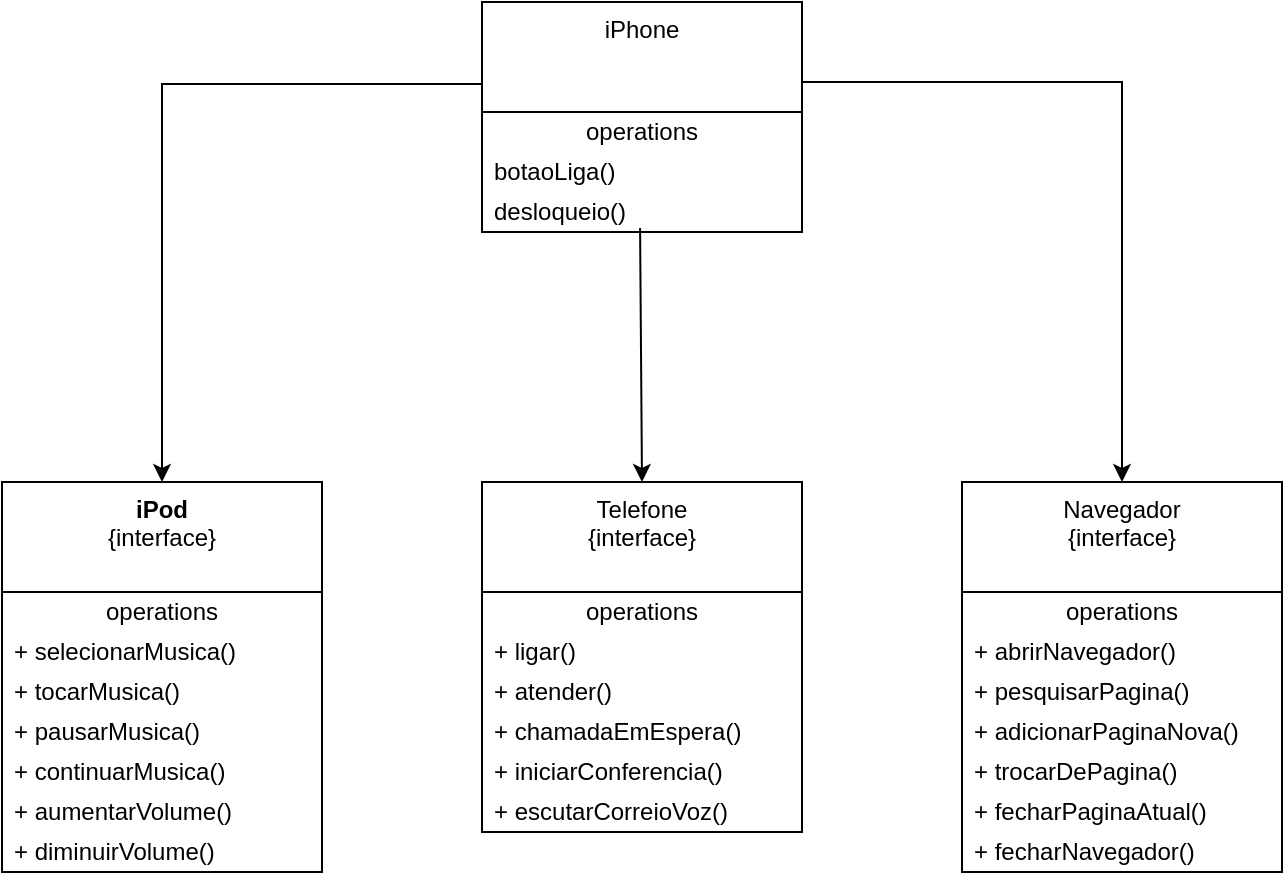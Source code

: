 <mxfile version="21.7.0" type="device">
  <diagram name="Página-1" id="AXGAwPJ8svFsV3ABWL1C">
    <mxGraphModel dx="1114" dy="578" grid="1" gridSize="10" guides="1" tooltips="1" connect="1" arrows="1" fold="1" page="1" pageScale="1" pageWidth="827" pageHeight="1169" math="0" shadow="0">
      <root>
        <mxCell id="0" />
        <mxCell id="1" parent="0" />
        <mxCell id="0oOH6IH1zouVjZTkhObJ-1" value="iPhone" style="swimlane;fontStyle=0;align=center;verticalAlign=top;childLayout=stackLayout;horizontal=1;startSize=55;horizontalStack=0;resizeParent=1;resizeParentMax=0;resizeLast=0;collapsible=0;marginBottom=0;html=1;whiteSpace=wrap;" vertex="1" parent="1">
          <mxGeometry x="320" y="320" width="160" height="115" as="geometry" />
        </mxCell>
        <mxCell id="0oOH6IH1zouVjZTkhObJ-7" value="operations" style="text;html=1;strokeColor=none;fillColor=none;align=center;verticalAlign=middle;spacingLeft=4;spacingRight=4;overflow=hidden;rotatable=0;points=[[0,0.5],[1,0.5]];portConstraint=eastwest;whiteSpace=wrap;" vertex="1" parent="0oOH6IH1zouVjZTkhObJ-1">
          <mxGeometry y="55" width="160" height="20" as="geometry" />
        </mxCell>
        <mxCell id="0oOH6IH1zouVjZTkhObJ-8" value="botaoLiga()" style="text;html=1;strokeColor=none;fillColor=none;align=left;verticalAlign=middle;spacingLeft=4;spacingRight=4;overflow=hidden;rotatable=0;points=[[0,0.5],[1,0.5]];portConstraint=eastwest;whiteSpace=wrap;" vertex="1" parent="0oOH6IH1zouVjZTkhObJ-1">
          <mxGeometry y="75" width="160" height="20" as="geometry" />
        </mxCell>
        <mxCell id="0oOH6IH1zouVjZTkhObJ-28" value="desloqueio()" style="text;html=1;strokeColor=none;fillColor=none;align=left;verticalAlign=middle;spacingLeft=4;spacingRight=4;overflow=hidden;rotatable=0;points=[[0,0.5],[1,0.5]];portConstraint=eastwest;whiteSpace=wrap;" vertex="1" parent="0oOH6IH1zouVjZTkhObJ-1">
          <mxGeometry y="95" width="160" height="20" as="geometry" />
        </mxCell>
        <mxCell id="0oOH6IH1zouVjZTkhObJ-17" value="Telefone&lt;br&gt;{interface}" style="swimlane;fontStyle=0;align=center;verticalAlign=top;childLayout=stackLayout;horizontal=1;startSize=55;horizontalStack=0;resizeParent=1;resizeParentMax=0;resizeLast=0;collapsible=0;marginBottom=0;html=1;whiteSpace=wrap;" vertex="1" parent="1">
          <mxGeometry x="320" y="560" width="160" height="175" as="geometry" />
        </mxCell>
        <mxCell id="0oOH6IH1zouVjZTkhObJ-23" value="operations" style="text;html=1;strokeColor=none;fillColor=none;align=center;verticalAlign=middle;spacingLeft=4;spacingRight=4;overflow=hidden;rotatable=0;points=[[0,0.5],[1,0.5]];portConstraint=eastwest;whiteSpace=wrap;" vertex="1" parent="0oOH6IH1zouVjZTkhObJ-17">
          <mxGeometry y="55" width="160" height="20" as="geometry" />
        </mxCell>
        <mxCell id="0oOH6IH1zouVjZTkhObJ-24" value="+ ligar()" style="text;html=1;strokeColor=none;fillColor=none;align=left;verticalAlign=middle;spacingLeft=4;spacingRight=4;overflow=hidden;rotatable=0;points=[[0,0.5],[1,0.5]];portConstraint=eastwest;whiteSpace=wrap;" vertex="1" parent="0oOH6IH1zouVjZTkhObJ-17">
          <mxGeometry y="75" width="160" height="20" as="geometry" />
        </mxCell>
        <mxCell id="0oOH6IH1zouVjZTkhObJ-25" value="+ atender()" style="text;html=1;strokeColor=none;fillColor=none;align=left;verticalAlign=middle;spacingLeft=4;spacingRight=4;overflow=hidden;rotatable=0;points=[[0,0.5],[1,0.5]];portConstraint=eastwest;whiteSpace=wrap;" vertex="1" parent="0oOH6IH1zouVjZTkhObJ-17">
          <mxGeometry y="95" width="160" height="20" as="geometry" />
        </mxCell>
        <mxCell id="0oOH6IH1zouVjZTkhObJ-51" value="+ chamadaEmEspera()" style="text;html=1;strokeColor=none;fillColor=none;align=left;verticalAlign=middle;spacingLeft=4;spacingRight=4;overflow=hidden;rotatable=0;points=[[0,0.5],[1,0.5]];portConstraint=eastwest;whiteSpace=wrap;" vertex="1" parent="0oOH6IH1zouVjZTkhObJ-17">
          <mxGeometry y="115" width="160" height="20" as="geometry" />
        </mxCell>
        <mxCell id="0oOH6IH1zouVjZTkhObJ-52" value="+ iniciarConferencia()" style="text;html=1;strokeColor=none;fillColor=none;align=left;verticalAlign=middle;spacingLeft=4;spacingRight=4;overflow=hidden;rotatable=0;points=[[0,0.5],[1,0.5]];portConstraint=eastwest;whiteSpace=wrap;" vertex="1" parent="0oOH6IH1zouVjZTkhObJ-17">
          <mxGeometry y="135" width="160" height="20" as="geometry" />
        </mxCell>
        <mxCell id="0oOH6IH1zouVjZTkhObJ-26" value="+ escutarCorreioVoz()" style="text;html=1;strokeColor=none;fillColor=none;align=left;verticalAlign=middle;spacingLeft=4;spacingRight=4;overflow=hidden;rotatable=0;points=[[0,0.5],[1,0.5]];portConstraint=eastwest;whiteSpace=wrap;" vertex="1" parent="0oOH6IH1zouVjZTkhObJ-17">
          <mxGeometry y="155" width="160" height="20" as="geometry" />
        </mxCell>
        <mxCell id="0oOH6IH1zouVjZTkhObJ-29" value="&lt;b&gt;iPod&lt;br&gt;&lt;/b&gt;{interface}&lt;b&gt;&lt;br&gt;&lt;/b&gt;" style="swimlane;fontStyle=0;align=center;verticalAlign=top;childLayout=stackLayout;horizontal=1;startSize=55;horizontalStack=0;resizeParent=1;resizeParentMax=0;resizeLast=0;collapsible=0;marginBottom=0;html=1;whiteSpace=wrap;" vertex="1" parent="1">
          <mxGeometry x="80" y="560" width="160" height="195" as="geometry" />
        </mxCell>
        <mxCell id="0oOH6IH1zouVjZTkhObJ-35" value="operations" style="text;html=1;strokeColor=none;fillColor=none;align=center;verticalAlign=middle;spacingLeft=4;spacingRight=4;overflow=hidden;rotatable=0;points=[[0,0.5],[1,0.5]];portConstraint=eastwest;whiteSpace=wrap;" vertex="1" parent="0oOH6IH1zouVjZTkhObJ-29">
          <mxGeometry y="55" width="160" height="20" as="geometry" />
        </mxCell>
        <mxCell id="0oOH6IH1zouVjZTkhObJ-36" value="+ selecionarMusica()" style="text;html=1;strokeColor=none;fillColor=none;align=left;verticalAlign=middle;spacingLeft=4;spacingRight=4;overflow=hidden;rotatable=0;points=[[0,0.5],[1,0.5]];portConstraint=eastwest;whiteSpace=wrap;" vertex="1" parent="0oOH6IH1zouVjZTkhObJ-29">
          <mxGeometry y="75" width="160" height="20" as="geometry" />
        </mxCell>
        <mxCell id="0oOH6IH1zouVjZTkhObJ-37" value="+ tocarMusica()" style="text;html=1;strokeColor=none;fillColor=none;align=left;verticalAlign=middle;spacingLeft=4;spacingRight=4;overflow=hidden;rotatable=0;points=[[0,0.5],[1,0.5]];portConstraint=eastwest;whiteSpace=wrap;" vertex="1" parent="0oOH6IH1zouVjZTkhObJ-29">
          <mxGeometry y="95" width="160" height="20" as="geometry" />
        </mxCell>
        <mxCell id="0oOH6IH1zouVjZTkhObJ-38" value="+ pausarMusica()" style="text;html=1;strokeColor=none;fillColor=none;align=left;verticalAlign=middle;spacingLeft=4;spacingRight=4;overflow=hidden;rotatable=0;points=[[0,0.5],[1,0.5]];portConstraint=eastwest;whiteSpace=wrap;" vertex="1" parent="0oOH6IH1zouVjZTkhObJ-29">
          <mxGeometry y="115" width="160" height="20" as="geometry" />
        </mxCell>
        <mxCell id="0oOH6IH1zouVjZTkhObJ-48" value="+ continuarMusica()" style="text;html=1;strokeColor=none;fillColor=none;align=left;verticalAlign=middle;spacingLeft=4;spacingRight=4;overflow=hidden;rotatable=0;points=[[0,0.5],[1,0.5]];portConstraint=eastwest;whiteSpace=wrap;" vertex="1" parent="0oOH6IH1zouVjZTkhObJ-29">
          <mxGeometry y="135" width="160" height="20" as="geometry" />
        </mxCell>
        <mxCell id="0oOH6IH1zouVjZTkhObJ-49" value="+ aumentarVolume()" style="text;html=1;strokeColor=none;fillColor=none;align=left;verticalAlign=middle;spacingLeft=4;spacingRight=4;overflow=hidden;rotatable=0;points=[[0,0.5],[1,0.5]];portConstraint=eastwest;whiteSpace=wrap;" vertex="1" parent="0oOH6IH1zouVjZTkhObJ-29">
          <mxGeometry y="155" width="160" height="20" as="geometry" />
        </mxCell>
        <mxCell id="0oOH6IH1zouVjZTkhObJ-50" value="+ diminuirVolume()" style="text;html=1;strokeColor=none;fillColor=none;align=left;verticalAlign=middle;spacingLeft=4;spacingRight=4;overflow=hidden;rotatable=0;points=[[0,0.5],[1,0.5]];portConstraint=eastwest;whiteSpace=wrap;" vertex="1" parent="0oOH6IH1zouVjZTkhObJ-29">
          <mxGeometry y="175" width="160" height="20" as="geometry" />
        </mxCell>
        <mxCell id="0oOH6IH1zouVjZTkhObJ-39" value="Navegador&lt;br&gt;{interface}" style="swimlane;fontStyle=0;align=center;verticalAlign=top;childLayout=stackLayout;horizontal=1;startSize=55;horizontalStack=0;resizeParent=1;resizeParentMax=0;resizeLast=0;collapsible=0;marginBottom=0;html=1;whiteSpace=wrap;" vertex="1" parent="1">
          <mxGeometry x="560" y="560" width="160" height="195" as="geometry" />
        </mxCell>
        <mxCell id="0oOH6IH1zouVjZTkhObJ-45" value="operations" style="text;html=1;strokeColor=none;fillColor=none;align=center;verticalAlign=middle;spacingLeft=4;spacingRight=4;overflow=hidden;rotatable=0;points=[[0,0.5],[1,0.5]];portConstraint=eastwest;whiteSpace=wrap;" vertex="1" parent="0oOH6IH1zouVjZTkhObJ-39">
          <mxGeometry y="55" width="160" height="20" as="geometry" />
        </mxCell>
        <mxCell id="0oOH6IH1zouVjZTkhObJ-57" value="+ abrirNavegador()" style="text;html=1;strokeColor=none;fillColor=none;align=left;verticalAlign=middle;spacingLeft=4;spacingRight=4;overflow=hidden;rotatable=0;points=[[0,0.5],[1,0.5]];portConstraint=eastwest;whiteSpace=wrap;" vertex="1" parent="0oOH6IH1zouVjZTkhObJ-39">
          <mxGeometry y="75" width="160" height="20" as="geometry" />
        </mxCell>
        <mxCell id="0oOH6IH1zouVjZTkhObJ-46" value="+ pesquisarPagina()" style="text;html=1;strokeColor=none;fillColor=none;align=left;verticalAlign=middle;spacingLeft=4;spacingRight=4;overflow=hidden;rotatable=0;points=[[0,0.5],[1,0.5]];portConstraint=eastwest;whiteSpace=wrap;" vertex="1" parent="0oOH6IH1zouVjZTkhObJ-39">
          <mxGeometry y="95" width="160" height="20" as="geometry" />
        </mxCell>
        <mxCell id="0oOH6IH1zouVjZTkhObJ-53" value="+ adicionarPaginaNova()" style="text;html=1;strokeColor=none;fillColor=none;align=left;verticalAlign=middle;spacingLeft=4;spacingRight=4;overflow=hidden;rotatable=0;points=[[0,0.5],[1,0.5]];portConstraint=eastwest;whiteSpace=wrap;" vertex="1" parent="0oOH6IH1zouVjZTkhObJ-39">
          <mxGeometry y="115" width="160" height="20" as="geometry" />
        </mxCell>
        <mxCell id="0oOH6IH1zouVjZTkhObJ-54" value="+ trocarDePagina()" style="text;html=1;strokeColor=none;fillColor=none;align=left;verticalAlign=middle;spacingLeft=4;spacingRight=4;overflow=hidden;rotatable=0;points=[[0,0.5],[1,0.5]];portConstraint=eastwest;whiteSpace=wrap;" vertex="1" parent="0oOH6IH1zouVjZTkhObJ-39">
          <mxGeometry y="135" width="160" height="20" as="geometry" />
        </mxCell>
        <mxCell id="0oOH6IH1zouVjZTkhObJ-55" value="+ fecharPaginaAtual()" style="text;html=1;strokeColor=none;fillColor=none;align=left;verticalAlign=middle;spacingLeft=4;spacingRight=4;overflow=hidden;rotatable=0;points=[[0,0.5],[1,0.5]];portConstraint=eastwest;whiteSpace=wrap;" vertex="1" parent="0oOH6IH1zouVjZTkhObJ-39">
          <mxGeometry y="155" width="160" height="20" as="geometry" />
        </mxCell>
        <mxCell id="0oOH6IH1zouVjZTkhObJ-56" value="+ fecharNavegador()" style="text;html=1;strokeColor=none;fillColor=none;align=left;verticalAlign=middle;spacingLeft=4;spacingRight=4;overflow=hidden;rotatable=0;points=[[0,0.5],[1,0.5]];portConstraint=eastwest;whiteSpace=wrap;" vertex="1" parent="0oOH6IH1zouVjZTkhObJ-39">
          <mxGeometry y="175" width="160" height="20" as="geometry" />
        </mxCell>
        <mxCell id="0oOH6IH1zouVjZTkhObJ-70" value="" style="endArrow=classic;html=1;rounded=0;entryX=0.5;entryY=0;entryDx=0;entryDy=0;" edge="1" parent="1" target="0oOH6IH1zouVjZTkhObJ-29">
          <mxGeometry width="50" height="50" relative="1" as="geometry">
            <mxPoint x="320" y="361" as="sourcePoint" />
            <mxPoint x="230" y="376.5" as="targetPoint" />
            <Array as="points">
              <mxPoint x="160" y="361" />
            </Array>
          </mxGeometry>
        </mxCell>
        <mxCell id="0oOH6IH1zouVjZTkhObJ-71" value="" style="endArrow=classic;html=1;rounded=0;entryX=0.5;entryY=0;entryDx=0;entryDy=0;" edge="1" parent="1" target="0oOH6IH1zouVjZTkhObJ-39">
          <mxGeometry width="50" height="50" relative="1" as="geometry">
            <mxPoint x="480" y="360" as="sourcePoint" />
            <mxPoint x="570" y="320" as="targetPoint" />
            <Array as="points">
              <mxPoint x="640" y="360" />
            </Array>
          </mxGeometry>
        </mxCell>
        <mxCell id="0oOH6IH1zouVjZTkhObJ-72" value="" style="endArrow=classic;html=1;rounded=0;entryX=0.5;entryY=0;entryDx=0;entryDy=0;exitX=0.494;exitY=0.9;exitDx=0;exitDy=0;exitPerimeter=0;" edge="1" parent="1" source="0oOH6IH1zouVjZTkhObJ-28" target="0oOH6IH1zouVjZTkhObJ-17">
          <mxGeometry width="50" height="50" relative="1" as="geometry">
            <mxPoint x="400" y="490" as="sourcePoint" />
            <mxPoint x="425" y="490" as="targetPoint" />
          </mxGeometry>
        </mxCell>
      </root>
    </mxGraphModel>
  </diagram>
</mxfile>

